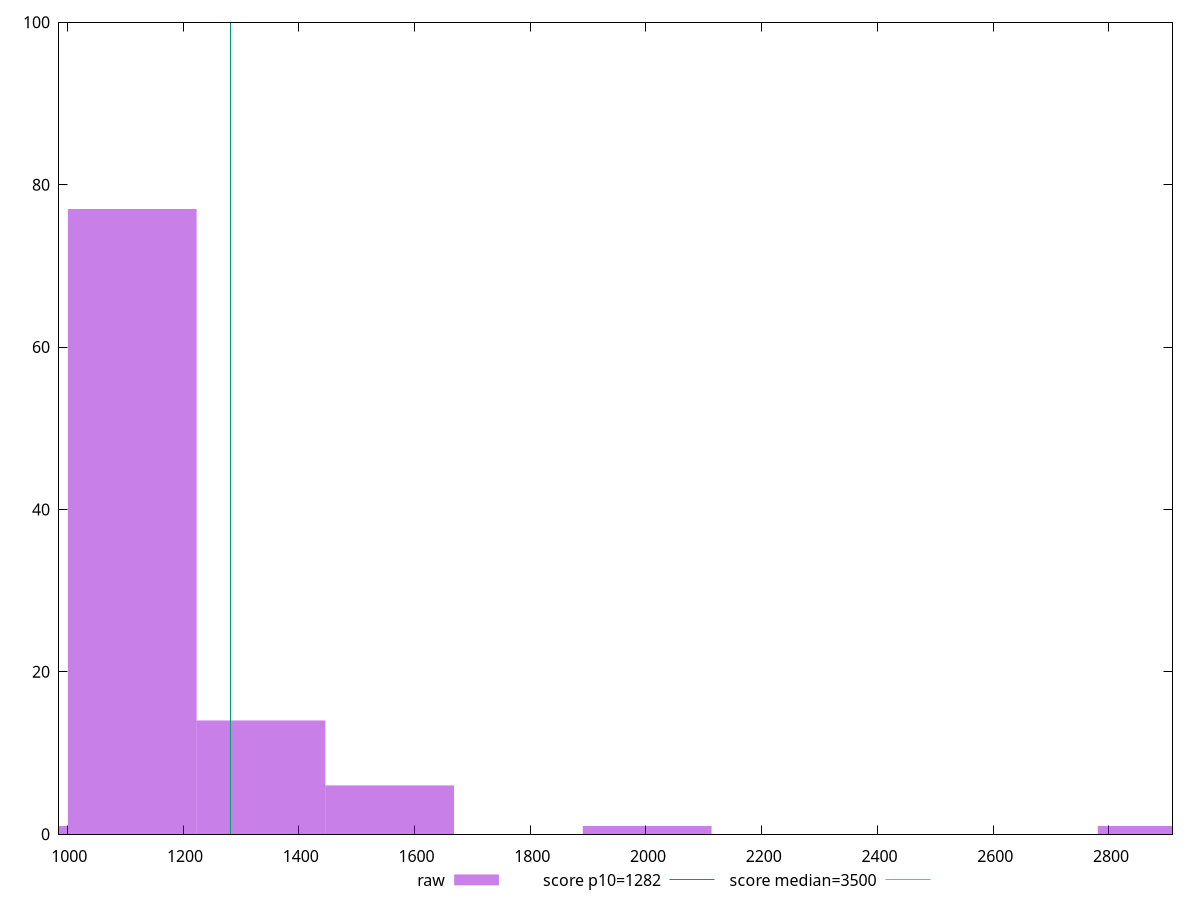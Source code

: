 reset

$raw <<EOF
2002.1074060103379 1
1112.2818922279655 77
1557.1946491191516 6
1334.7382706735584 14
2891.93291979271 1
889.8255137823724 1
EOF

set key outside below
set boxwidth 222.4563784455931
set xrange [985.7040000000006:2909.8959999999984]
set yrange [0:100]
set trange [0:100]
set style fill transparent solid 0.5 noborder

set parametric
set terminal svg size 640, 490 enhanced background rgb 'white'
set output "reprap/bootup-time/samples/pages/raw/histogram.svg"

plot $raw title "raw" with boxes, \
     1282,t title "score p10=1282", \
     3500,t title "score median=3500"

reset

